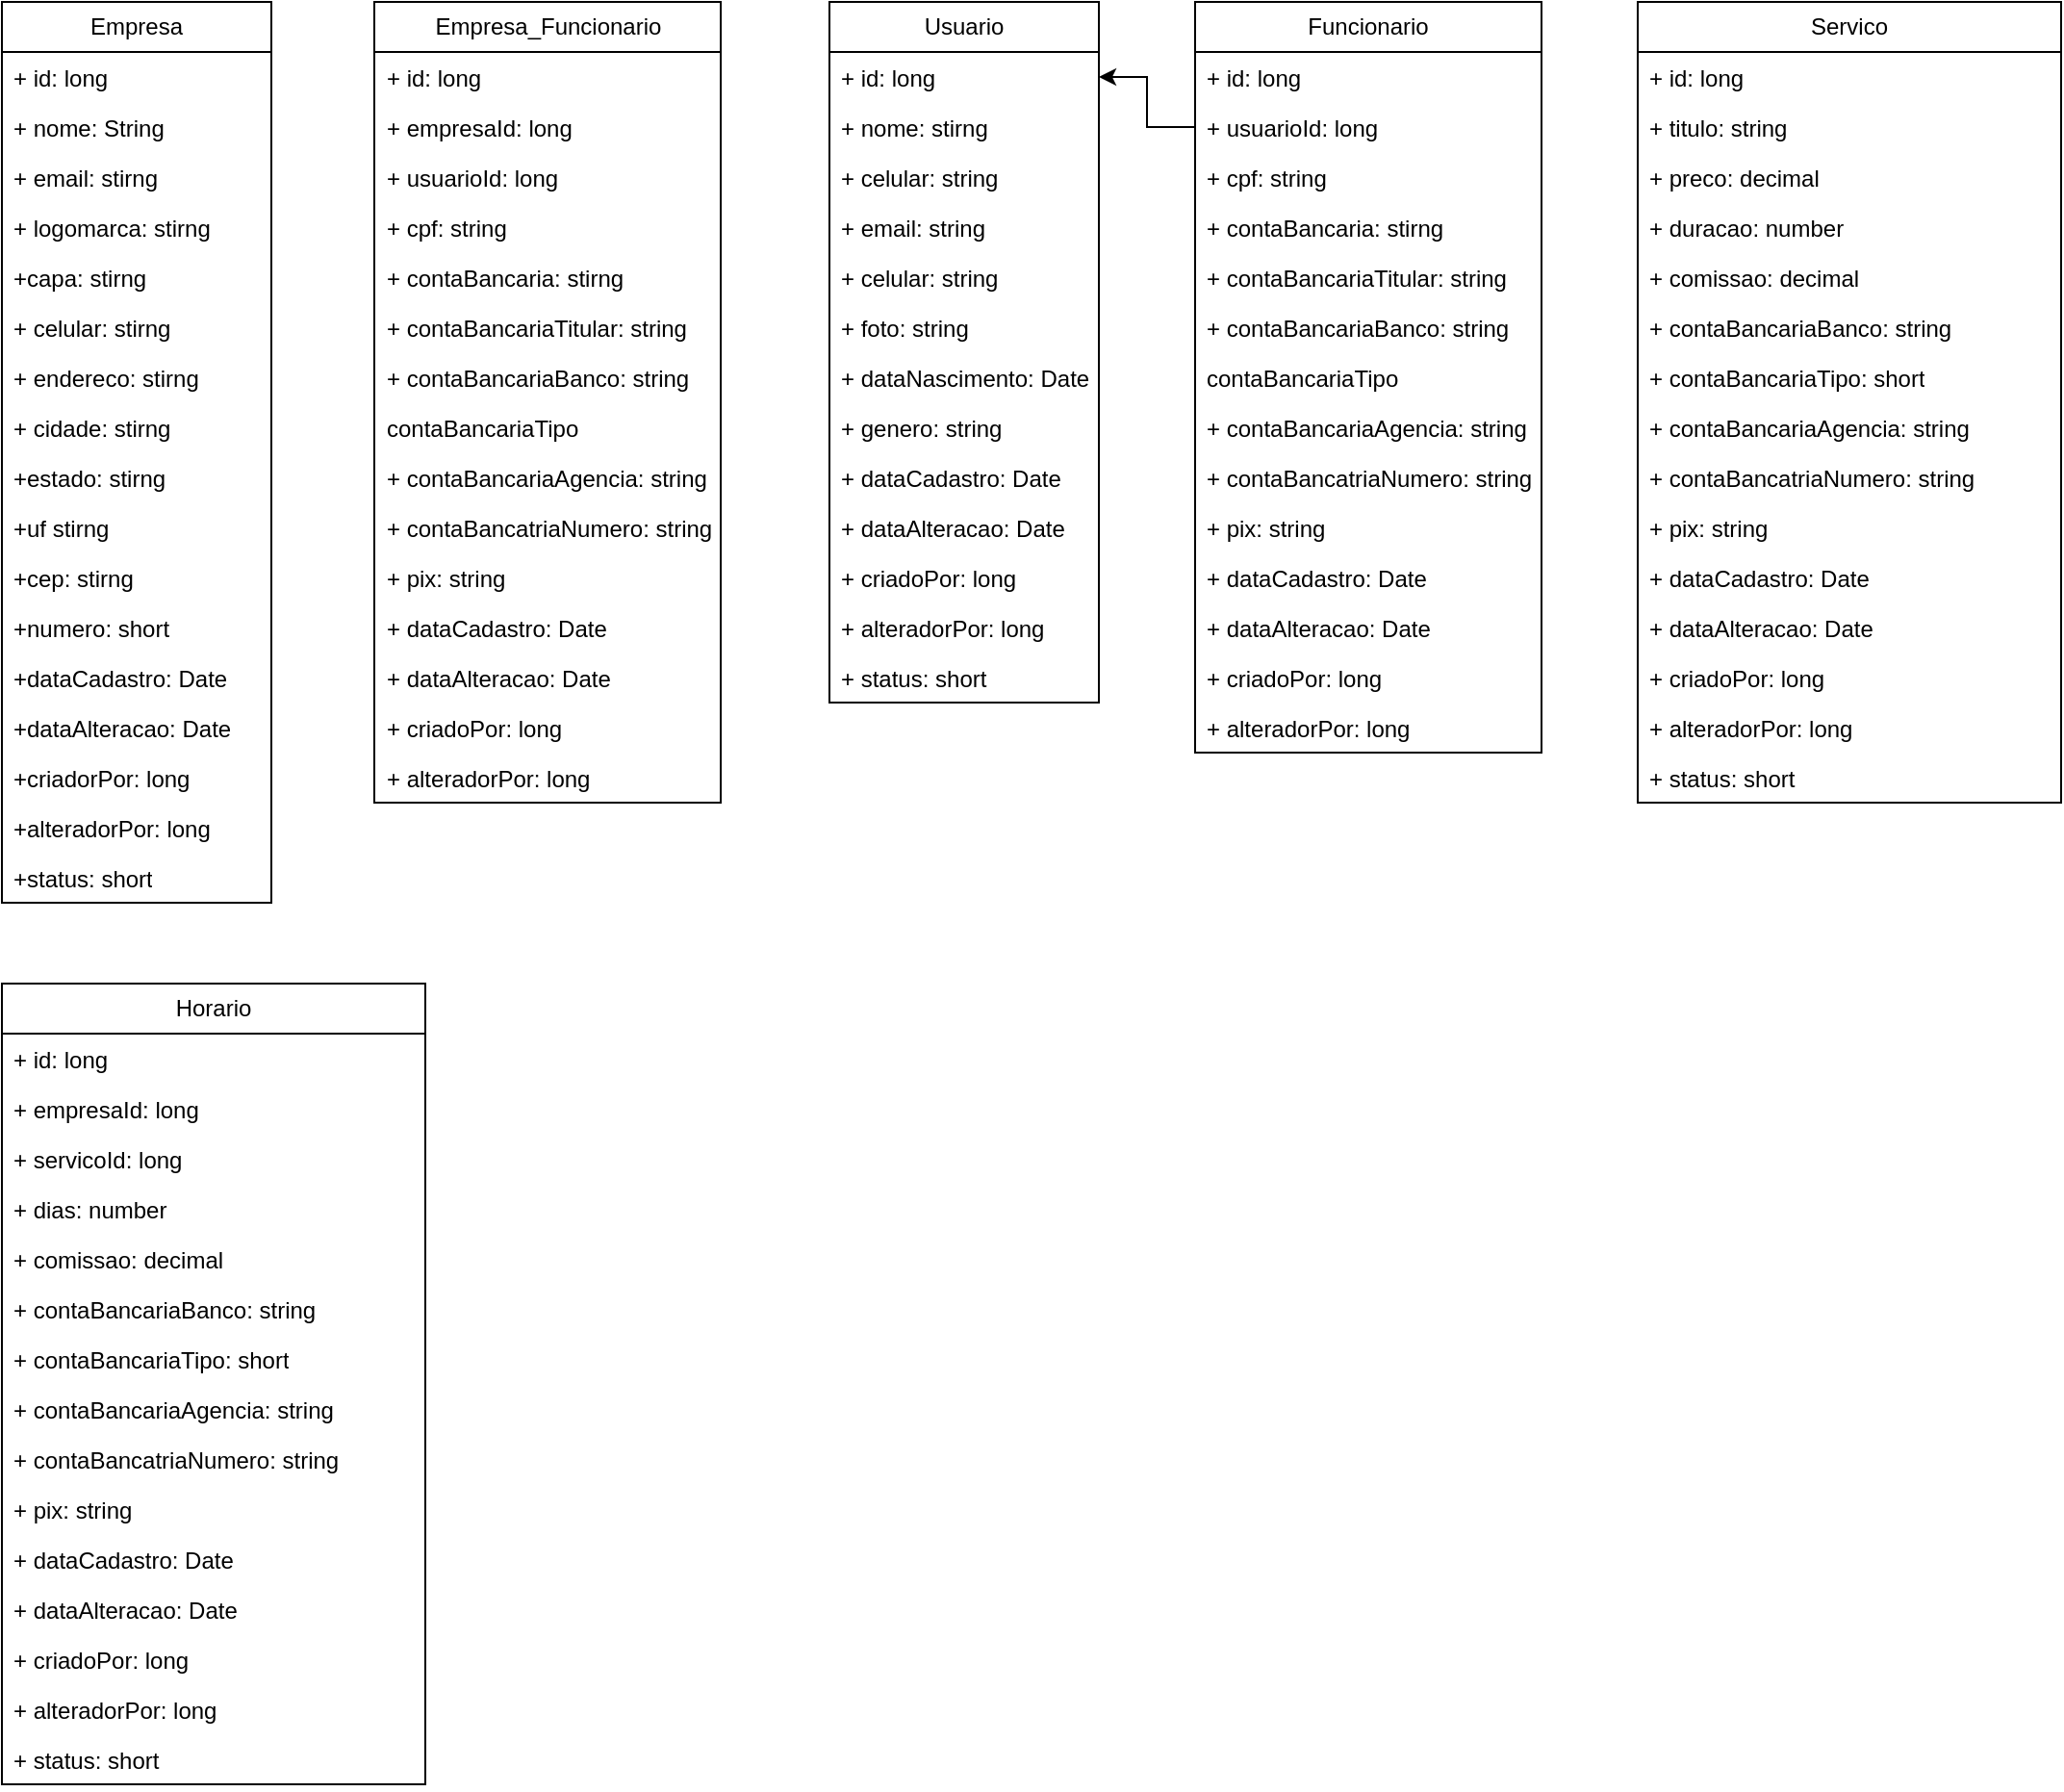<mxfile version="24.7.6">
  <diagram name="Página-1" id="XXt5jo8fjW2HpwsutsX3">
    <mxGraphModel dx="1421" dy="795" grid="1" gridSize="10" guides="1" tooltips="1" connect="1" arrows="1" fold="1" page="1" pageScale="1" pageWidth="827" pageHeight="1169" math="0" shadow="0">
      <root>
        <mxCell id="0" />
        <mxCell id="1" parent="0" />
        <mxCell id="HWtut3ZIkHQCooh8XRnG-1" value="Empresa" style="swimlane;fontStyle=0;childLayout=stackLayout;horizontal=1;startSize=26;fillColor=none;horizontalStack=0;resizeParent=1;resizeParentMax=0;resizeLast=0;collapsible=1;marginBottom=0;whiteSpace=wrap;html=1;" vertex="1" parent="1">
          <mxGeometry x="40" y="30" width="140" height="468" as="geometry" />
        </mxCell>
        <mxCell id="HWtut3ZIkHQCooh8XRnG-2" value="+ id: long" style="text;strokeColor=none;fillColor=none;align=left;verticalAlign=top;spacingLeft=4;spacingRight=4;overflow=hidden;rotatable=0;points=[[0,0.5],[1,0.5]];portConstraint=eastwest;whiteSpace=wrap;html=1;" vertex="1" parent="HWtut3ZIkHQCooh8XRnG-1">
          <mxGeometry y="26" width="140" height="26" as="geometry" />
        </mxCell>
        <mxCell id="HWtut3ZIkHQCooh8XRnG-3" value="+ nome: String" style="text;strokeColor=none;fillColor=none;align=left;verticalAlign=top;spacingLeft=4;spacingRight=4;overflow=hidden;rotatable=0;points=[[0,0.5],[1,0.5]];portConstraint=eastwest;whiteSpace=wrap;html=1;" vertex="1" parent="HWtut3ZIkHQCooh8XRnG-1">
          <mxGeometry y="52" width="140" height="26" as="geometry" />
        </mxCell>
        <mxCell id="HWtut3ZIkHQCooh8XRnG-4" value="+ email: stirng" style="text;strokeColor=none;fillColor=none;align=left;verticalAlign=top;spacingLeft=4;spacingRight=4;overflow=hidden;rotatable=0;points=[[0,0.5],[1,0.5]];portConstraint=eastwest;whiteSpace=wrap;html=1;" vertex="1" parent="HWtut3ZIkHQCooh8XRnG-1">
          <mxGeometry y="78" width="140" height="26" as="geometry" />
        </mxCell>
        <mxCell id="HWtut3ZIkHQCooh8XRnG-5" value="+ logomarca: stirng" style="text;strokeColor=none;fillColor=none;align=left;verticalAlign=top;spacingLeft=4;spacingRight=4;overflow=hidden;rotatable=0;points=[[0,0.5],[1,0.5]];portConstraint=eastwest;whiteSpace=wrap;html=1;" vertex="1" parent="HWtut3ZIkHQCooh8XRnG-1">
          <mxGeometry y="104" width="140" height="26" as="geometry" />
        </mxCell>
        <mxCell id="HWtut3ZIkHQCooh8XRnG-14" value="+capa: stirng" style="text;strokeColor=none;fillColor=none;align=left;verticalAlign=top;spacingLeft=4;spacingRight=4;overflow=hidden;rotatable=0;points=[[0,0.5],[1,0.5]];portConstraint=eastwest;whiteSpace=wrap;html=1;" vertex="1" parent="HWtut3ZIkHQCooh8XRnG-1">
          <mxGeometry y="130" width="140" height="26" as="geometry" />
        </mxCell>
        <mxCell id="HWtut3ZIkHQCooh8XRnG-6" value="+ celular: stirng" style="text;strokeColor=none;fillColor=none;align=left;verticalAlign=top;spacingLeft=4;spacingRight=4;overflow=hidden;rotatable=0;points=[[0,0.5],[1,0.5]];portConstraint=eastwest;whiteSpace=wrap;html=1;" vertex="1" parent="HWtut3ZIkHQCooh8XRnG-1">
          <mxGeometry y="156" width="140" height="26" as="geometry" />
        </mxCell>
        <mxCell id="HWtut3ZIkHQCooh8XRnG-7" value="+ endereco: stirng" style="text;strokeColor=none;fillColor=none;align=left;verticalAlign=top;spacingLeft=4;spacingRight=4;overflow=hidden;rotatable=0;points=[[0,0.5],[1,0.5]];portConstraint=eastwest;whiteSpace=wrap;html=1;" vertex="1" parent="HWtut3ZIkHQCooh8XRnG-1">
          <mxGeometry y="182" width="140" height="26" as="geometry" />
        </mxCell>
        <mxCell id="HWtut3ZIkHQCooh8XRnG-8" value="+ cidade: stirng" style="text;strokeColor=none;fillColor=none;align=left;verticalAlign=top;spacingLeft=4;spacingRight=4;overflow=hidden;rotatable=0;points=[[0,0.5],[1,0.5]];portConstraint=eastwest;whiteSpace=wrap;html=1;" vertex="1" parent="HWtut3ZIkHQCooh8XRnG-1">
          <mxGeometry y="208" width="140" height="26" as="geometry" />
        </mxCell>
        <mxCell id="HWtut3ZIkHQCooh8XRnG-9" value="+estado: stirng" style="text;strokeColor=none;fillColor=none;align=left;verticalAlign=top;spacingLeft=4;spacingRight=4;overflow=hidden;rotatable=0;points=[[0,0.5],[1,0.5]];portConstraint=eastwest;whiteSpace=wrap;html=1;" vertex="1" parent="HWtut3ZIkHQCooh8XRnG-1">
          <mxGeometry y="234" width="140" height="26" as="geometry" />
        </mxCell>
        <mxCell id="HWtut3ZIkHQCooh8XRnG-10" value="+uf&amp;nbsp;stirng" style="text;strokeColor=none;fillColor=none;align=left;verticalAlign=top;spacingLeft=4;spacingRight=4;overflow=hidden;rotatable=0;points=[[0,0.5],[1,0.5]];portConstraint=eastwest;whiteSpace=wrap;html=1;" vertex="1" parent="HWtut3ZIkHQCooh8XRnG-1">
          <mxGeometry y="260" width="140" height="26" as="geometry" />
        </mxCell>
        <mxCell id="HWtut3ZIkHQCooh8XRnG-11" value="+cep:&amp;nbsp;stirng" style="text;strokeColor=none;fillColor=none;align=left;verticalAlign=top;spacingLeft=4;spacingRight=4;overflow=hidden;rotatable=0;points=[[0,0.5],[1,0.5]];portConstraint=eastwest;whiteSpace=wrap;html=1;" vertex="1" parent="HWtut3ZIkHQCooh8XRnG-1">
          <mxGeometry y="286" width="140" height="26" as="geometry" />
        </mxCell>
        <mxCell id="HWtut3ZIkHQCooh8XRnG-12" value="+numero: short" style="text;strokeColor=none;fillColor=none;align=left;verticalAlign=top;spacingLeft=4;spacingRight=4;overflow=hidden;rotatable=0;points=[[0,0.5],[1,0.5]];portConstraint=eastwest;whiteSpace=wrap;html=1;" vertex="1" parent="HWtut3ZIkHQCooh8XRnG-1">
          <mxGeometry y="312" width="140" height="26" as="geometry" />
        </mxCell>
        <mxCell id="HWtut3ZIkHQCooh8XRnG-13" value="+dataCadastro: Date" style="text;strokeColor=none;fillColor=none;align=left;verticalAlign=top;spacingLeft=4;spacingRight=4;overflow=hidden;rotatable=0;points=[[0,0.5],[1,0.5]];portConstraint=eastwest;whiteSpace=wrap;html=1;" vertex="1" parent="HWtut3ZIkHQCooh8XRnG-1">
          <mxGeometry y="338" width="140" height="26" as="geometry" />
        </mxCell>
        <mxCell id="HWtut3ZIkHQCooh8XRnG-33" value="+dataAlteracao: Date" style="text;strokeColor=none;fillColor=none;align=left;verticalAlign=top;spacingLeft=4;spacingRight=4;overflow=hidden;rotatable=0;points=[[0,0.5],[1,0.5]];portConstraint=eastwest;whiteSpace=wrap;html=1;" vertex="1" parent="HWtut3ZIkHQCooh8XRnG-1">
          <mxGeometry y="364" width="140" height="26" as="geometry" />
        </mxCell>
        <mxCell id="HWtut3ZIkHQCooh8XRnG-34" value="+criadorPor: long" style="text;strokeColor=none;fillColor=none;align=left;verticalAlign=top;spacingLeft=4;spacingRight=4;overflow=hidden;rotatable=0;points=[[0,0.5],[1,0.5]];portConstraint=eastwest;whiteSpace=wrap;html=1;" vertex="1" parent="HWtut3ZIkHQCooh8XRnG-1">
          <mxGeometry y="390" width="140" height="26" as="geometry" />
        </mxCell>
        <mxCell id="HWtut3ZIkHQCooh8XRnG-35" value="+alteradorPor: long" style="text;strokeColor=none;fillColor=none;align=left;verticalAlign=top;spacingLeft=4;spacingRight=4;overflow=hidden;rotatable=0;points=[[0,0.5],[1,0.5]];portConstraint=eastwest;whiteSpace=wrap;html=1;" vertex="1" parent="HWtut3ZIkHQCooh8XRnG-1">
          <mxGeometry y="416" width="140" height="26" as="geometry" />
        </mxCell>
        <mxCell id="HWtut3ZIkHQCooh8XRnG-68" value="+status: short" style="text;strokeColor=none;fillColor=none;align=left;verticalAlign=top;spacingLeft=4;spacingRight=4;overflow=hidden;rotatable=0;points=[[0,0.5],[1,0.5]];portConstraint=eastwest;whiteSpace=wrap;html=1;" vertex="1" parent="HWtut3ZIkHQCooh8XRnG-1">
          <mxGeometry y="442" width="140" height="26" as="geometry" />
        </mxCell>
        <mxCell id="HWtut3ZIkHQCooh8XRnG-15" value="Usuario" style="swimlane;fontStyle=0;childLayout=stackLayout;horizontal=1;startSize=26;fillColor=none;horizontalStack=0;resizeParent=1;resizeParentMax=0;resizeLast=0;collapsible=1;marginBottom=0;whiteSpace=wrap;html=1;" vertex="1" parent="1">
          <mxGeometry x="470" y="30" width="140" height="364" as="geometry" />
        </mxCell>
        <mxCell id="HWtut3ZIkHQCooh8XRnG-16" value="+ id: long" style="text;strokeColor=none;fillColor=none;align=left;verticalAlign=top;spacingLeft=4;spacingRight=4;overflow=hidden;rotatable=0;points=[[0,0.5],[1,0.5]];portConstraint=eastwest;whiteSpace=wrap;html=1;" vertex="1" parent="HWtut3ZIkHQCooh8XRnG-15">
          <mxGeometry y="26" width="140" height="26" as="geometry" />
        </mxCell>
        <mxCell id="HWtut3ZIkHQCooh8XRnG-17" value="+ nome:&amp;nbsp;stirng" style="text;strokeColor=none;fillColor=none;align=left;verticalAlign=top;spacingLeft=4;spacingRight=4;overflow=hidden;rotatable=0;points=[[0,0.5],[1,0.5]];portConstraint=eastwest;whiteSpace=wrap;html=1;" vertex="1" parent="HWtut3ZIkHQCooh8XRnG-15">
          <mxGeometry y="52" width="140" height="26" as="geometry" />
        </mxCell>
        <mxCell id="HWtut3ZIkHQCooh8XRnG-18" value="+ celular: string" style="text;strokeColor=none;fillColor=none;align=left;verticalAlign=top;spacingLeft=4;spacingRight=4;overflow=hidden;rotatable=0;points=[[0,0.5],[1,0.5]];portConstraint=eastwest;whiteSpace=wrap;html=1;" vertex="1" parent="HWtut3ZIkHQCooh8XRnG-15">
          <mxGeometry y="78" width="140" height="26" as="geometry" />
        </mxCell>
        <mxCell id="HWtut3ZIkHQCooh8XRnG-19" value="+ email: string" style="text;strokeColor=none;fillColor=none;align=left;verticalAlign=top;spacingLeft=4;spacingRight=4;overflow=hidden;rotatable=0;points=[[0,0.5],[1,0.5]];portConstraint=eastwest;whiteSpace=wrap;html=1;" vertex="1" parent="HWtut3ZIkHQCooh8XRnG-15">
          <mxGeometry y="104" width="140" height="26" as="geometry" />
        </mxCell>
        <mxCell id="HWtut3ZIkHQCooh8XRnG-20" value="+ celular: string" style="text;strokeColor=none;fillColor=none;align=left;verticalAlign=top;spacingLeft=4;spacingRight=4;overflow=hidden;rotatable=0;points=[[0,0.5],[1,0.5]];portConstraint=eastwest;whiteSpace=wrap;html=1;" vertex="1" parent="HWtut3ZIkHQCooh8XRnG-15">
          <mxGeometry y="130" width="140" height="26" as="geometry" />
        </mxCell>
        <mxCell id="HWtut3ZIkHQCooh8XRnG-21" value="+ foto: string" style="text;strokeColor=none;fillColor=none;align=left;verticalAlign=top;spacingLeft=4;spacingRight=4;overflow=hidden;rotatable=0;points=[[0,0.5],[1,0.5]];portConstraint=eastwest;whiteSpace=wrap;html=1;" vertex="1" parent="HWtut3ZIkHQCooh8XRnG-15">
          <mxGeometry y="156" width="140" height="26" as="geometry" />
        </mxCell>
        <mxCell id="HWtut3ZIkHQCooh8XRnG-22" value="+ dataNascimento: Date" style="text;strokeColor=none;fillColor=none;align=left;verticalAlign=top;spacingLeft=4;spacingRight=4;overflow=hidden;rotatable=0;points=[[0,0.5],[1,0.5]];portConstraint=eastwest;whiteSpace=wrap;html=1;" vertex="1" parent="HWtut3ZIkHQCooh8XRnG-15">
          <mxGeometry y="182" width="140" height="26" as="geometry" />
        </mxCell>
        <mxCell id="HWtut3ZIkHQCooh8XRnG-25" value="+ genero: string" style="text;strokeColor=none;fillColor=none;align=left;verticalAlign=top;spacingLeft=4;spacingRight=4;overflow=hidden;rotatable=0;points=[[0,0.5],[1,0.5]];portConstraint=eastwest;whiteSpace=wrap;html=1;" vertex="1" parent="HWtut3ZIkHQCooh8XRnG-15">
          <mxGeometry y="208" width="140" height="26" as="geometry" />
        </mxCell>
        <mxCell id="HWtut3ZIkHQCooh8XRnG-26" value="+ dataCadastro: Date" style="text;strokeColor=none;fillColor=none;align=left;verticalAlign=top;spacingLeft=4;spacingRight=4;overflow=hidden;rotatable=0;points=[[0,0.5],[1,0.5]];portConstraint=eastwest;whiteSpace=wrap;html=1;" vertex="1" parent="HWtut3ZIkHQCooh8XRnG-15">
          <mxGeometry y="234" width="140" height="26" as="geometry" />
        </mxCell>
        <mxCell id="HWtut3ZIkHQCooh8XRnG-27" value="+ dataAlteracao: Date" style="text;strokeColor=none;fillColor=none;align=left;verticalAlign=top;spacingLeft=4;spacingRight=4;overflow=hidden;rotatable=0;points=[[0,0.5],[1,0.5]];portConstraint=eastwest;whiteSpace=wrap;html=1;" vertex="1" parent="HWtut3ZIkHQCooh8XRnG-15">
          <mxGeometry y="260" width="140" height="26" as="geometry" />
        </mxCell>
        <mxCell id="HWtut3ZIkHQCooh8XRnG-28" value="+ criadoPor: long" style="text;strokeColor=none;fillColor=none;align=left;verticalAlign=top;spacingLeft=4;spacingRight=4;overflow=hidden;rotatable=0;points=[[0,0.5],[1,0.5]];portConstraint=eastwest;whiteSpace=wrap;html=1;" vertex="1" parent="HWtut3ZIkHQCooh8XRnG-15">
          <mxGeometry y="286" width="140" height="26" as="geometry" />
        </mxCell>
        <mxCell id="HWtut3ZIkHQCooh8XRnG-29" value="+ alteradorPor: long" style="text;strokeColor=none;fillColor=none;align=left;verticalAlign=top;spacingLeft=4;spacingRight=4;overflow=hidden;rotatable=0;points=[[0,0.5],[1,0.5]];portConstraint=eastwest;whiteSpace=wrap;html=1;" vertex="1" parent="HWtut3ZIkHQCooh8XRnG-15">
          <mxGeometry y="312" width="140" height="26" as="geometry" />
        </mxCell>
        <mxCell id="HWtut3ZIkHQCooh8XRnG-70" value="+ status: short" style="text;strokeColor=none;fillColor=none;align=left;verticalAlign=top;spacingLeft=4;spacingRight=4;overflow=hidden;rotatable=0;points=[[0,0.5],[1,0.5]];portConstraint=eastwest;whiteSpace=wrap;html=1;" vertex="1" parent="HWtut3ZIkHQCooh8XRnG-15">
          <mxGeometry y="338" width="140" height="26" as="geometry" />
        </mxCell>
        <mxCell id="HWtut3ZIkHQCooh8XRnG-36" value="Funcionario" style="swimlane;fontStyle=0;childLayout=stackLayout;horizontal=1;startSize=26;fillColor=none;horizontalStack=0;resizeParent=1;resizeParentMax=0;resizeLast=0;collapsible=1;marginBottom=0;whiteSpace=wrap;html=1;" vertex="1" parent="1">
          <mxGeometry x="660" y="30" width="180" height="390" as="geometry" />
        </mxCell>
        <mxCell id="HWtut3ZIkHQCooh8XRnG-37" value="+ id: long" style="text;strokeColor=none;fillColor=none;align=left;verticalAlign=top;spacingLeft=4;spacingRight=4;overflow=hidden;rotatable=0;points=[[0,0.5],[1,0.5]];portConstraint=eastwest;whiteSpace=wrap;html=1;" vertex="1" parent="HWtut3ZIkHQCooh8XRnG-36">
          <mxGeometry y="26" width="180" height="26" as="geometry" />
        </mxCell>
        <mxCell id="HWtut3ZIkHQCooh8XRnG-50" value="+ usuarioId: long" style="text;strokeColor=none;fillColor=none;align=left;verticalAlign=top;spacingLeft=4;spacingRight=4;overflow=hidden;rotatable=0;points=[[0,0.5],[1,0.5]];portConstraint=eastwest;whiteSpace=wrap;html=1;" vertex="1" parent="HWtut3ZIkHQCooh8XRnG-36">
          <mxGeometry y="52" width="180" height="26" as="geometry" />
        </mxCell>
        <mxCell id="HWtut3ZIkHQCooh8XRnG-49" value="+ cpf: string" style="text;strokeColor=none;fillColor=none;align=left;verticalAlign=top;spacingLeft=4;spacingRight=4;overflow=hidden;rotatable=0;points=[[0,0.5],[1,0.5]];portConstraint=eastwest;whiteSpace=wrap;html=1;" vertex="1" parent="HWtut3ZIkHQCooh8XRnG-36">
          <mxGeometry y="78" width="180" height="26" as="geometry" />
        </mxCell>
        <mxCell id="HWtut3ZIkHQCooh8XRnG-38" value="+ contaBancaria:&amp;nbsp;stirng" style="text;strokeColor=none;fillColor=none;align=left;verticalAlign=top;spacingLeft=4;spacingRight=4;overflow=hidden;rotatable=0;points=[[0,0.5],[1,0.5]];portConstraint=eastwest;whiteSpace=wrap;html=1;" vertex="1" parent="HWtut3ZIkHQCooh8XRnG-36">
          <mxGeometry y="104" width="180" height="26" as="geometry" />
        </mxCell>
        <mxCell id="HWtut3ZIkHQCooh8XRnG-39" value="+ contaBancariaTitular: string" style="text;strokeColor=none;fillColor=none;align=left;verticalAlign=top;spacingLeft=4;spacingRight=4;overflow=hidden;rotatable=0;points=[[0,0.5],[1,0.5]];portConstraint=eastwest;whiteSpace=wrap;html=1;" vertex="1" parent="HWtut3ZIkHQCooh8XRnG-36">
          <mxGeometry y="130" width="180" height="26" as="geometry" />
        </mxCell>
        <mxCell id="HWtut3ZIkHQCooh8XRnG-40" value="+ contaBancariaBanco: string" style="text;strokeColor=none;fillColor=none;align=left;verticalAlign=top;spacingLeft=4;spacingRight=4;overflow=hidden;rotatable=0;points=[[0,0.5],[1,0.5]];portConstraint=eastwest;whiteSpace=wrap;html=1;" vertex="1" parent="HWtut3ZIkHQCooh8XRnG-36">
          <mxGeometry y="156" width="180" height="26" as="geometry" />
        </mxCell>
        <mxCell id="HWtut3ZIkHQCooh8XRnG-41" value="contaBancariaTipo" style="text;strokeColor=none;fillColor=none;align=left;verticalAlign=top;spacingLeft=4;spacingRight=4;overflow=hidden;rotatable=0;points=[[0,0.5],[1,0.5]];portConstraint=eastwest;whiteSpace=wrap;html=1;" vertex="1" parent="HWtut3ZIkHQCooh8XRnG-36">
          <mxGeometry y="182" width="180" height="26" as="geometry" />
        </mxCell>
        <mxCell id="HWtut3ZIkHQCooh8XRnG-42" value="+ contaBancariaAgencia: string" style="text;strokeColor=none;fillColor=none;align=left;verticalAlign=top;spacingLeft=4;spacingRight=4;overflow=hidden;rotatable=0;points=[[0,0.5],[1,0.5]];portConstraint=eastwest;whiteSpace=wrap;html=1;" vertex="1" parent="HWtut3ZIkHQCooh8XRnG-36">
          <mxGeometry y="208" width="180" height="26" as="geometry" />
        </mxCell>
        <mxCell id="HWtut3ZIkHQCooh8XRnG-43" value="+ contaBancatriaNumero: string" style="text;strokeColor=none;fillColor=none;align=left;verticalAlign=top;spacingLeft=4;spacingRight=4;overflow=hidden;rotatable=0;points=[[0,0.5],[1,0.5]];portConstraint=eastwest;whiteSpace=wrap;html=1;" vertex="1" parent="HWtut3ZIkHQCooh8XRnG-36">
          <mxGeometry y="234" width="180" height="26" as="geometry" />
        </mxCell>
        <mxCell id="HWtut3ZIkHQCooh8XRnG-44" value="+ pix: string" style="text;strokeColor=none;fillColor=none;align=left;verticalAlign=top;spacingLeft=4;spacingRight=4;overflow=hidden;rotatable=0;points=[[0,0.5],[1,0.5]];portConstraint=eastwest;whiteSpace=wrap;html=1;" vertex="1" parent="HWtut3ZIkHQCooh8XRnG-36">
          <mxGeometry y="260" width="180" height="26" as="geometry" />
        </mxCell>
        <mxCell id="HWtut3ZIkHQCooh8XRnG-45" value="+ dataCadastro: Date" style="text;strokeColor=none;fillColor=none;align=left;verticalAlign=top;spacingLeft=4;spacingRight=4;overflow=hidden;rotatable=0;points=[[0,0.5],[1,0.5]];portConstraint=eastwest;whiteSpace=wrap;html=1;" vertex="1" parent="HWtut3ZIkHQCooh8XRnG-36">
          <mxGeometry y="286" width="180" height="26" as="geometry" />
        </mxCell>
        <mxCell id="HWtut3ZIkHQCooh8XRnG-46" value="+ dataAlteracao: Date" style="text;strokeColor=none;fillColor=none;align=left;verticalAlign=top;spacingLeft=4;spacingRight=4;overflow=hidden;rotatable=0;points=[[0,0.5],[1,0.5]];portConstraint=eastwest;whiteSpace=wrap;html=1;" vertex="1" parent="HWtut3ZIkHQCooh8XRnG-36">
          <mxGeometry y="312" width="180" height="26" as="geometry" />
        </mxCell>
        <mxCell id="HWtut3ZIkHQCooh8XRnG-47" value="+ criadoPor: long" style="text;strokeColor=none;fillColor=none;align=left;verticalAlign=top;spacingLeft=4;spacingRight=4;overflow=hidden;rotatable=0;points=[[0,0.5],[1,0.5]];portConstraint=eastwest;whiteSpace=wrap;html=1;" vertex="1" parent="HWtut3ZIkHQCooh8XRnG-36">
          <mxGeometry y="338" width="180" height="26" as="geometry" />
        </mxCell>
        <mxCell id="HWtut3ZIkHQCooh8XRnG-48" value="+ alteradorPor: long" style="text;strokeColor=none;fillColor=none;align=left;verticalAlign=top;spacingLeft=4;spacingRight=4;overflow=hidden;rotatable=0;points=[[0,0.5],[1,0.5]];portConstraint=eastwest;whiteSpace=wrap;html=1;" vertex="1" parent="HWtut3ZIkHQCooh8XRnG-36">
          <mxGeometry y="364" width="180" height="26" as="geometry" />
        </mxCell>
        <mxCell id="HWtut3ZIkHQCooh8XRnG-51" style="edgeStyle=orthogonalEdgeStyle;rounded=0;orthogonalLoop=1;jettySize=auto;html=1;exitX=0;exitY=0.5;exitDx=0;exitDy=0;entryX=1;entryY=0.5;entryDx=0;entryDy=0;" edge="1" parent="1" source="HWtut3ZIkHQCooh8XRnG-50" target="HWtut3ZIkHQCooh8XRnG-16">
          <mxGeometry relative="1" as="geometry" />
        </mxCell>
        <mxCell id="HWtut3ZIkHQCooh8XRnG-52" value="Servico" style="swimlane;fontStyle=0;childLayout=stackLayout;horizontal=1;startSize=26;fillColor=none;horizontalStack=0;resizeParent=1;resizeParentMax=0;resizeLast=0;collapsible=1;marginBottom=0;whiteSpace=wrap;html=1;" vertex="1" parent="1">
          <mxGeometry x="890" y="30" width="220" height="416" as="geometry" />
        </mxCell>
        <mxCell id="HWtut3ZIkHQCooh8XRnG-53" value="+ id: long" style="text;strokeColor=none;fillColor=none;align=left;verticalAlign=top;spacingLeft=4;spacingRight=4;overflow=hidden;rotatable=0;points=[[0,0.5],[1,0.5]];portConstraint=eastwest;whiteSpace=wrap;html=1;" vertex="1" parent="HWtut3ZIkHQCooh8XRnG-52">
          <mxGeometry y="26" width="220" height="26" as="geometry" />
        </mxCell>
        <mxCell id="HWtut3ZIkHQCooh8XRnG-54" value="+ titulo: string" style="text;strokeColor=none;fillColor=none;align=left;verticalAlign=top;spacingLeft=4;spacingRight=4;overflow=hidden;rotatable=0;points=[[0,0.5],[1,0.5]];portConstraint=eastwest;whiteSpace=wrap;html=1;" vertex="1" parent="HWtut3ZIkHQCooh8XRnG-52">
          <mxGeometry y="52" width="220" height="26" as="geometry" />
        </mxCell>
        <mxCell id="HWtut3ZIkHQCooh8XRnG-55" value="+ preco: decimal" style="text;strokeColor=none;fillColor=none;align=left;verticalAlign=top;spacingLeft=4;spacingRight=4;overflow=hidden;rotatable=0;points=[[0,0.5],[1,0.5]];portConstraint=eastwest;whiteSpace=wrap;html=1;" vertex="1" parent="HWtut3ZIkHQCooh8XRnG-52">
          <mxGeometry y="78" width="220" height="26" as="geometry" />
        </mxCell>
        <mxCell id="HWtut3ZIkHQCooh8XRnG-56" value="+ duracao:&amp;nbsp;number" style="text;strokeColor=none;fillColor=none;align=left;verticalAlign=top;spacingLeft=4;spacingRight=4;overflow=hidden;rotatable=0;points=[[0,0.5],[1,0.5]];portConstraint=eastwest;whiteSpace=wrap;html=1;" vertex="1" parent="HWtut3ZIkHQCooh8XRnG-52">
          <mxGeometry y="104" width="220" height="26" as="geometry" />
        </mxCell>
        <mxCell id="HWtut3ZIkHQCooh8XRnG-57" value="+ comissao: decimal" style="text;strokeColor=none;fillColor=none;align=left;verticalAlign=top;spacingLeft=4;spacingRight=4;overflow=hidden;rotatable=0;points=[[0,0.5],[1,0.5]];portConstraint=eastwest;whiteSpace=wrap;html=1;" vertex="1" parent="HWtut3ZIkHQCooh8XRnG-52">
          <mxGeometry y="130" width="220" height="26" as="geometry" />
        </mxCell>
        <mxCell id="HWtut3ZIkHQCooh8XRnG-58" value="+ contaBancariaBanco: string" style="text;strokeColor=none;fillColor=none;align=left;verticalAlign=top;spacingLeft=4;spacingRight=4;overflow=hidden;rotatable=0;points=[[0,0.5],[1,0.5]];portConstraint=eastwest;whiteSpace=wrap;html=1;" vertex="1" parent="HWtut3ZIkHQCooh8XRnG-52">
          <mxGeometry y="156" width="220" height="26" as="geometry" />
        </mxCell>
        <mxCell id="HWtut3ZIkHQCooh8XRnG-59" value="+ contaBancariaTipo: short" style="text;strokeColor=none;fillColor=none;align=left;verticalAlign=top;spacingLeft=4;spacingRight=4;overflow=hidden;rotatable=0;points=[[0,0.5],[1,0.5]];portConstraint=eastwest;whiteSpace=wrap;html=1;" vertex="1" parent="HWtut3ZIkHQCooh8XRnG-52">
          <mxGeometry y="182" width="220" height="26" as="geometry" />
        </mxCell>
        <mxCell id="HWtut3ZIkHQCooh8XRnG-60" value="+ contaBancariaAgencia: string" style="text;strokeColor=none;fillColor=none;align=left;verticalAlign=top;spacingLeft=4;spacingRight=4;overflow=hidden;rotatable=0;points=[[0,0.5],[1,0.5]];portConstraint=eastwest;whiteSpace=wrap;html=1;" vertex="1" parent="HWtut3ZIkHQCooh8XRnG-52">
          <mxGeometry y="208" width="220" height="26" as="geometry" />
        </mxCell>
        <mxCell id="HWtut3ZIkHQCooh8XRnG-61" value="+ contaBancatriaNumero: string" style="text;strokeColor=none;fillColor=none;align=left;verticalAlign=top;spacingLeft=4;spacingRight=4;overflow=hidden;rotatable=0;points=[[0,0.5],[1,0.5]];portConstraint=eastwest;whiteSpace=wrap;html=1;" vertex="1" parent="HWtut3ZIkHQCooh8XRnG-52">
          <mxGeometry y="234" width="220" height="26" as="geometry" />
        </mxCell>
        <mxCell id="HWtut3ZIkHQCooh8XRnG-62" value="+ pix: string" style="text;strokeColor=none;fillColor=none;align=left;verticalAlign=top;spacingLeft=4;spacingRight=4;overflow=hidden;rotatable=0;points=[[0,0.5],[1,0.5]];portConstraint=eastwest;whiteSpace=wrap;html=1;" vertex="1" parent="HWtut3ZIkHQCooh8XRnG-52">
          <mxGeometry y="260" width="220" height="26" as="geometry" />
        </mxCell>
        <mxCell id="HWtut3ZIkHQCooh8XRnG-63" value="+ dataCadastro: Date" style="text;strokeColor=none;fillColor=none;align=left;verticalAlign=top;spacingLeft=4;spacingRight=4;overflow=hidden;rotatable=0;points=[[0,0.5],[1,0.5]];portConstraint=eastwest;whiteSpace=wrap;html=1;" vertex="1" parent="HWtut3ZIkHQCooh8XRnG-52">
          <mxGeometry y="286" width="220" height="26" as="geometry" />
        </mxCell>
        <mxCell id="HWtut3ZIkHQCooh8XRnG-64" value="+ dataAlteracao: Date" style="text;strokeColor=none;fillColor=none;align=left;verticalAlign=top;spacingLeft=4;spacingRight=4;overflow=hidden;rotatable=0;points=[[0,0.5],[1,0.5]];portConstraint=eastwest;whiteSpace=wrap;html=1;" vertex="1" parent="HWtut3ZIkHQCooh8XRnG-52">
          <mxGeometry y="312" width="220" height="26" as="geometry" />
        </mxCell>
        <mxCell id="HWtut3ZIkHQCooh8XRnG-65" value="+ criadoPor: long" style="text;strokeColor=none;fillColor=none;align=left;verticalAlign=top;spacingLeft=4;spacingRight=4;overflow=hidden;rotatable=0;points=[[0,0.5],[1,0.5]];portConstraint=eastwest;whiteSpace=wrap;html=1;" vertex="1" parent="HWtut3ZIkHQCooh8XRnG-52">
          <mxGeometry y="338" width="220" height="26" as="geometry" />
        </mxCell>
        <mxCell id="HWtut3ZIkHQCooh8XRnG-66" value="+ alteradorPor: long" style="text;strokeColor=none;fillColor=none;align=left;verticalAlign=top;spacingLeft=4;spacingRight=4;overflow=hidden;rotatable=0;points=[[0,0.5],[1,0.5]];portConstraint=eastwest;whiteSpace=wrap;html=1;" vertex="1" parent="HWtut3ZIkHQCooh8XRnG-52">
          <mxGeometry y="364" width="220" height="26" as="geometry" />
        </mxCell>
        <mxCell id="HWtut3ZIkHQCooh8XRnG-71" value="+ status: short" style="text;strokeColor=none;fillColor=none;align=left;verticalAlign=top;spacingLeft=4;spacingRight=4;overflow=hidden;rotatable=0;points=[[0,0.5],[1,0.5]];portConstraint=eastwest;whiteSpace=wrap;html=1;" vertex="1" parent="HWtut3ZIkHQCooh8XRnG-52">
          <mxGeometry y="390" width="220" height="26" as="geometry" />
        </mxCell>
        <mxCell id="HWtut3ZIkHQCooh8XRnG-72" value="Horario" style="swimlane;fontStyle=0;childLayout=stackLayout;horizontal=1;startSize=26;fillColor=none;horizontalStack=0;resizeParent=1;resizeParentMax=0;resizeLast=0;collapsible=1;marginBottom=0;whiteSpace=wrap;html=1;" vertex="1" parent="1">
          <mxGeometry x="40" y="540" width="220" height="416" as="geometry" />
        </mxCell>
        <mxCell id="HWtut3ZIkHQCooh8XRnG-73" value="+ id: long" style="text;strokeColor=none;fillColor=none;align=left;verticalAlign=top;spacingLeft=4;spacingRight=4;overflow=hidden;rotatable=0;points=[[0,0.5],[1,0.5]];portConstraint=eastwest;whiteSpace=wrap;html=1;" vertex="1" parent="HWtut3ZIkHQCooh8XRnG-72">
          <mxGeometry y="26" width="220" height="26" as="geometry" />
        </mxCell>
        <mxCell id="HWtut3ZIkHQCooh8XRnG-74" value="+ empresaId: long" style="text;strokeColor=none;fillColor=none;align=left;verticalAlign=top;spacingLeft=4;spacingRight=4;overflow=hidden;rotatable=0;points=[[0,0.5],[1,0.5]];portConstraint=eastwest;whiteSpace=wrap;html=1;" vertex="1" parent="HWtut3ZIkHQCooh8XRnG-72">
          <mxGeometry y="52" width="220" height="26" as="geometry" />
        </mxCell>
        <mxCell id="HWtut3ZIkHQCooh8XRnG-75" value="+ servicoId: long" style="text;strokeColor=none;fillColor=none;align=left;verticalAlign=top;spacingLeft=4;spacingRight=4;overflow=hidden;rotatable=0;points=[[0,0.5],[1,0.5]];portConstraint=eastwest;whiteSpace=wrap;html=1;" vertex="1" parent="HWtut3ZIkHQCooh8XRnG-72">
          <mxGeometry y="78" width="220" height="26" as="geometry" />
        </mxCell>
        <mxCell id="HWtut3ZIkHQCooh8XRnG-76" value="+ dias:&amp;nbsp;number" style="text;strokeColor=none;fillColor=none;align=left;verticalAlign=top;spacingLeft=4;spacingRight=4;overflow=hidden;rotatable=0;points=[[0,0.5],[1,0.5]];portConstraint=eastwest;whiteSpace=wrap;html=1;" vertex="1" parent="HWtut3ZIkHQCooh8XRnG-72">
          <mxGeometry y="104" width="220" height="26" as="geometry" />
        </mxCell>
        <mxCell id="HWtut3ZIkHQCooh8XRnG-77" value="+ comissao: decimal" style="text;strokeColor=none;fillColor=none;align=left;verticalAlign=top;spacingLeft=4;spacingRight=4;overflow=hidden;rotatable=0;points=[[0,0.5],[1,0.5]];portConstraint=eastwest;whiteSpace=wrap;html=1;" vertex="1" parent="HWtut3ZIkHQCooh8XRnG-72">
          <mxGeometry y="130" width="220" height="26" as="geometry" />
        </mxCell>
        <mxCell id="HWtut3ZIkHQCooh8XRnG-78" value="+ contaBancariaBanco: string" style="text;strokeColor=none;fillColor=none;align=left;verticalAlign=top;spacingLeft=4;spacingRight=4;overflow=hidden;rotatable=0;points=[[0,0.5],[1,0.5]];portConstraint=eastwest;whiteSpace=wrap;html=1;" vertex="1" parent="HWtut3ZIkHQCooh8XRnG-72">
          <mxGeometry y="156" width="220" height="26" as="geometry" />
        </mxCell>
        <mxCell id="HWtut3ZIkHQCooh8XRnG-79" value="+ contaBancariaTipo: short" style="text;strokeColor=none;fillColor=none;align=left;verticalAlign=top;spacingLeft=4;spacingRight=4;overflow=hidden;rotatable=0;points=[[0,0.5],[1,0.5]];portConstraint=eastwest;whiteSpace=wrap;html=1;" vertex="1" parent="HWtut3ZIkHQCooh8XRnG-72">
          <mxGeometry y="182" width="220" height="26" as="geometry" />
        </mxCell>
        <mxCell id="HWtut3ZIkHQCooh8XRnG-80" value="+ contaBancariaAgencia: string" style="text;strokeColor=none;fillColor=none;align=left;verticalAlign=top;spacingLeft=4;spacingRight=4;overflow=hidden;rotatable=0;points=[[0,0.5],[1,0.5]];portConstraint=eastwest;whiteSpace=wrap;html=1;" vertex="1" parent="HWtut3ZIkHQCooh8XRnG-72">
          <mxGeometry y="208" width="220" height="26" as="geometry" />
        </mxCell>
        <mxCell id="HWtut3ZIkHQCooh8XRnG-81" value="+ contaBancatriaNumero: string" style="text;strokeColor=none;fillColor=none;align=left;verticalAlign=top;spacingLeft=4;spacingRight=4;overflow=hidden;rotatable=0;points=[[0,0.5],[1,0.5]];portConstraint=eastwest;whiteSpace=wrap;html=1;" vertex="1" parent="HWtut3ZIkHQCooh8XRnG-72">
          <mxGeometry y="234" width="220" height="26" as="geometry" />
        </mxCell>
        <mxCell id="HWtut3ZIkHQCooh8XRnG-82" value="+ pix: string" style="text;strokeColor=none;fillColor=none;align=left;verticalAlign=top;spacingLeft=4;spacingRight=4;overflow=hidden;rotatable=0;points=[[0,0.5],[1,0.5]];portConstraint=eastwest;whiteSpace=wrap;html=1;" vertex="1" parent="HWtut3ZIkHQCooh8XRnG-72">
          <mxGeometry y="260" width="220" height="26" as="geometry" />
        </mxCell>
        <mxCell id="HWtut3ZIkHQCooh8XRnG-83" value="+ dataCadastro: Date" style="text;strokeColor=none;fillColor=none;align=left;verticalAlign=top;spacingLeft=4;spacingRight=4;overflow=hidden;rotatable=0;points=[[0,0.5],[1,0.5]];portConstraint=eastwest;whiteSpace=wrap;html=1;" vertex="1" parent="HWtut3ZIkHQCooh8XRnG-72">
          <mxGeometry y="286" width="220" height="26" as="geometry" />
        </mxCell>
        <mxCell id="HWtut3ZIkHQCooh8XRnG-84" value="+ dataAlteracao: Date" style="text;strokeColor=none;fillColor=none;align=left;verticalAlign=top;spacingLeft=4;spacingRight=4;overflow=hidden;rotatable=0;points=[[0,0.5],[1,0.5]];portConstraint=eastwest;whiteSpace=wrap;html=1;" vertex="1" parent="HWtut3ZIkHQCooh8XRnG-72">
          <mxGeometry y="312" width="220" height="26" as="geometry" />
        </mxCell>
        <mxCell id="HWtut3ZIkHQCooh8XRnG-85" value="+ criadoPor: long" style="text;strokeColor=none;fillColor=none;align=left;verticalAlign=top;spacingLeft=4;spacingRight=4;overflow=hidden;rotatable=0;points=[[0,0.5],[1,0.5]];portConstraint=eastwest;whiteSpace=wrap;html=1;" vertex="1" parent="HWtut3ZIkHQCooh8XRnG-72">
          <mxGeometry y="338" width="220" height="26" as="geometry" />
        </mxCell>
        <mxCell id="HWtut3ZIkHQCooh8XRnG-86" value="+ alteradorPor: long" style="text;strokeColor=none;fillColor=none;align=left;verticalAlign=top;spacingLeft=4;spacingRight=4;overflow=hidden;rotatable=0;points=[[0,0.5],[1,0.5]];portConstraint=eastwest;whiteSpace=wrap;html=1;" vertex="1" parent="HWtut3ZIkHQCooh8XRnG-72">
          <mxGeometry y="364" width="220" height="26" as="geometry" />
        </mxCell>
        <mxCell id="HWtut3ZIkHQCooh8XRnG-87" value="+ status: short" style="text;strokeColor=none;fillColor=none;align=left;verticalAlign=top;spacingLeft=4;spacingRight=4;overflow=hidden;rotatable=0;points=[[0,0.5],[1,0.5]];portConstraint=eastwest;whiteSpace=wrap;html=1;" vertex="1" parent="HWtut3ZIkHQCooh8XRnG-72">
          <mxGeometry y="390" width="220" height="26" as="geometry" />
        </mxCell>
        <mxCell id="HWtut3ZIkHQCooh8XRnG-89" value="Empresa_Funcionario" style="swimlane;fontStyle=0;childLayout=stackLayout;horizontal=1;startSize=26;fillColor=none;horizontalStack=0;resizeParent=1;resizeParentMax=0;resizeLast=0;collapsible=1;marginBottom=0;whiteSpace=wrap;html=1;" vertex="1" parent="1">
          <mxGeometry x="233.5" y="30" width="180" height="416" as="geometry" />
        </mxCell>
        <mxCell id="HWtut3ZIkHQCooh8XRnG-90" value="+ id: long" style="text;strokeColor=none;fillColor=none;align=left;verticalAlign=top;spacingLeft=4;spacingRight=4;overflow=hidden;rotatable=0;points=[[0,0.5],[1,0.5]];portConstraint=eastwest;whiteSpace=wrap;html=1;" vertex="1" parent="HWtut3ZIkHQCooh8XRnG-89">
          <mxGeometry y="26" width="180" height="26" as="geometry" />
        </mxCell>
        <mxCell id="HWtut3ZIkHQCooh8XRnG-104" value="+ empresaId: long" style="text;strokeColor=none;fillColor=none;align=left;verticalAlign=top;spacingLeft=4;spacingRight=4;overflow=hidden;rotatable=0;points=[[0,0.5],[1,0.5]];portConstraint=eastwest;whiteSpace=wrap;html=1;" vertex="1" parent="HWtut3ZIkHQCooh8XRnG-89">
          <mxGeometry y="52" width="180" height="26" as="geometry" />
        </mxCell>
        <mxCell id="HWtut3ZIkHQCooh8XRnG-91" value="+ usuarioId: long" style="text;strokeColor=none;fillColor=none;align=left;verticalAlign=top;spacingLeft=4;spacingRight=4;overflow=hidden;rotatable=0;points=[[0,0.5],[1,0.5]];portConstraint=eastwest;whiteSpace=wrap;html=1;" vertex="1" parent="HWtut3ZIkHQCooh8XRnG-89">
          <mxGeometry y="78" width="180" height="26" as="geometry" />
        </mxCell>
        <mxCell id="HWtut3ZIkHQCooh8XRnG-92" value="+ cpf: string" style="text;strokeColor=none;fillColor=none;align=left;verticalAlign=top;spacingLeft=4;spacingRight=4;overflow=hidden;rotatable=0;points=[[0,0.5],[1,0.5]];portConstraint=eastwest;whiteSpace=wrap;html=1;" vertex="1" parent="HWtut3ZIkHQCooh8XRnG-89">
          <mxGeometry y="104" width="180" height="26" as="geometry" />
        </mxCell>
        <mxCell id="HWtut3ZIkHQCooh8XRnG-93" value="+ contaBancaria:&amp;nbsp;stirng" style="text;strokeColor=none;fillColor=none;align=left;verticalAlign=top;spacingLeft=4;spacingRight=4;overflow=hidden;rotatable=0;points=[[0,0.5],[1,0.5]];portConstraint=eastwest;whiteSpace=wrap;html=1;" vertex="1" parent="HWtut3ZIkHQCooh8XRnG-89">
          <mxGeometry y="130" width="180" height="26" as="geometry" />
        </mxCell>
        <mxCell id="HWtut3ZIkHQCooh8XRnG-94" value="+ contaBancariaTitular: string" style="text;strokeColor=none;fillColor=none;align=left;verticalAlign=top;spacingLeft=4;spacingRight=4;overflow=hidden;rotatable=0;points=[[0,0.5],[1,0.5]];portConstraint=eastwest;whiteSpace=wrap;html=1;" vertex="1" parent="HWtut3ZIkHQCooh8XRnG-89">
          <mxGeometry y="156" width="180" height="26" as="geometry" />
        </mxCell>
        <mxCell id="HWtut3ZIkHQCooh8XRnG-95" value="+ contaBancariaBanco: string" style="text;strokeColor=none;fillColor=none;align=left;verticalAlign=top;spacingLeft=4;spacingRight=4;overflow=hidden;rotatable=0;points=[[0,0.5],[1,0.5]];portConstraint=eastwest;whiteSpace=wrap;html=1;" vertex="1" parent="HWtut3ZIkHQCooh8XRnG-89">
          <mxGeometry y="182" width="180" height="26" as="geometry" />
        </mxCell>
        <mxCell id="HWtut3ZIkHQCooh8XRnG-96" value="contaBancariaTipo" style="text;strokeColor=none;fillColor=none;align=left;verticalAlign=top;spacingLeft=4;spacingRight=4;overflow=hidden;rotatable=0;points=[[0,0.5],[1,0.5]];portConstraint=eastwest;whiteSpace=wrap;html=1;" vertex="1" parent="HWtut3ZIkHQCooh8XRnG-89">
          <mxGeometry y="208" width="180" height="26" as="geometry" />
        </mxCell>
        <mxCell id="HWtut3ZIkHQCooh8XRnG-97" value="+ contaBancariaAgencia: string" style="text;strokeColor=none;fillColor=none;align=left;verticalAlign=top;spacingLeft=4;spacingRight=4;overflow=hidden;rotatable=0;points=[[0,0.5],[1,0.5]];portConstraint=eastwest;whiteSpace=wrap;html=1;" vertex="1" parent="HWtut3ZIkHQCooh8XRnG-89">
          <mxGeometry y="234" width="180" height="26" as="geometry" />
        </mxCell>
        <mxCell id="HWtut3ZIkHQCooh8XRnG-98" value="+ contaBancatriaNumero: string" style="text;strokeColor=none;fillColor=none;align=left;verticalAlign=top;spacingLeft=4;spacingRight=4;overflow=hidden;rotatable=0;points=[[0,0.5],[1,0.5]];portConstraint=eastwest;whiteSpace=wrap;html=1;" vertex="1" parent="HWtut3ZIkHQCooh8XRnG-89">
          <mxGeometry y="260" width="180" height="26" as="geometry" />
        </mxCell>
        <mxCell id="HWtut3ZIkHQCooh8XRnG-99" value="+ pix: string" style="text;strokeColor=none;fillColor=none;align=left;verticalAlign=top;spacingLeft=4;spacingRight=4;overflow=hidden;rotatable=0;points=[[0,0.5],[1,0.5]];portConstraint=eastwest;whiteSpace=wrap;html=1;" vertex="1" parent="HWtut3ZIkHQCooh8XRnG-89">
          <mxGeometry y="286" width="180" height="26" as="geometry" />
        </mxCell>
        <mxCell id="HWtut3ZIkHQCooh8XRnG-100" value="+ dataCadastro: Date" style="text;strokeColor=none;fillColor=none;align=left;verticalAlign=top;spacingLeft=4;spacingRight=4;overflow=hidden;rotatable=0;points=[[0,0.5],[1,0.5]];portConstraint=eastwest;whiteSpace=wrap;html=1;" vertex="1" parent="HWtut3ZIkHQCooh8XRnG-89">
          <mxGeometry y="312" width="180" height="26" as="geometry" />
        </mxCell>
        <mxCell id="HWtut3ZIkHQCooh8XRnG-101" value="+ dataAlteracao: Date" style="text;strokeColor=none;fillColor=none;align=left;verticalAlign=top;spacingLeft=4;spacingRight=4;overflow=hidden;rotatable=0;points=[[0,0.5],[1,0.5]];portConstraint=eastwest;whiteSpace=wrap;html=1;" vertex="1" parent="HWtut3ZIkHQCooh8XRnG-89">
          <mxGeometry y="338" width="180" height="26" as="geometry" />
        </mxCell>
        <mxCell id="HWtut3ZIkHQCooh8XRnG-102" value="+ criadoPor: long" style="text;strokeColor=none;fillColor=none;align=left;verticalAlign=top;spacingLeft=4;spacingRight=4;overflow=hidden;rotatable=0;points=[[0,0.5],[1,0.5]];portConstraint=eastwest;whiteSpace=wrap;html=1;" vertex="1" parent="HWtut3ZIkHQCooh8XRnG-89">
          <mxGeometry y="364" width="180" height="26" as="geometry" />
        </mxCell>
        <mxCell id="HWtut3ZIkHQCooh8XRnG-103" value="+ alteradorPor: long" style="text;strokeColor=none;fillColor=none;align=left;verticalAlign=top;spacingLeft=4;spacingRight=4;overflow=hidden;rotatable=0;points=[[0,0.5],[1,0.5]];portConstraint=eastwest;whiteSpace=wrap;html=1;" vertex="1" parent="HWtut3ZIkHQCooh8XRnG-89">
          <mxGeometry y="390" width="180" height="26" as="geometry" />
        </mxCell>
      </root>
    </mxGraphModel>
  </diagram>
</mxfile>
